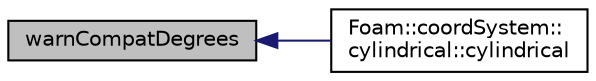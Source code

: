 digraph "warnCompatDegrees"
{
  bgcolor="transparent";
  edge [fontname="Helvetica",fontsize="10",labelfontname="Helvetica",labelfontsize="10"];
  node [fontname="Helvetica",fontsize="10",shape=record];
  rankdir="LR";
  Node1 [label="warnCompatDegrees",height=0.2,width=0.4,color="black", fillcolor="grey75", style="filled" fontcolor="black"];
  Node1 -> Node2 [dir="back",color="midnightblue",fontsize="10",style="solid",fontname="Helvetica"];
  Node2 [label="Foam::coordSystem::\lcylindrical::cylindrical",height=0.2,width=0.4,color="black",URL="$classFoam_1_1coordSystem_1_1cylindrical.html#a7d7457119f759ce2033b510a98fbb890",tooltip="Construct from dictionary with a given name. "];
}
